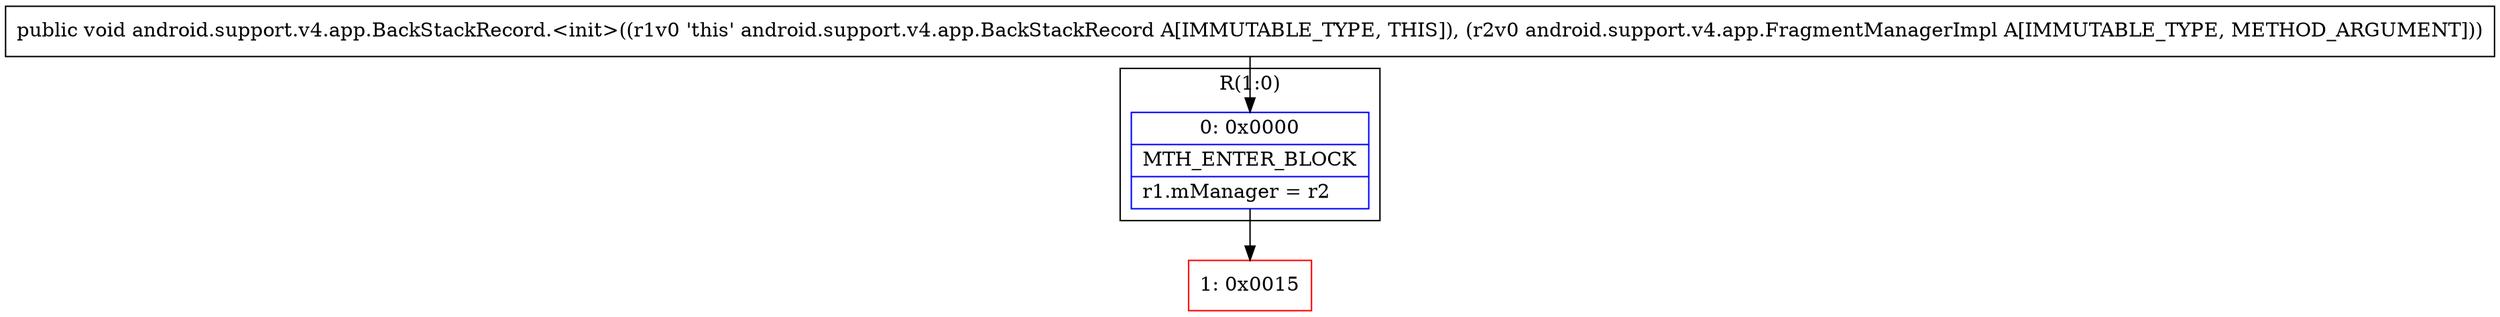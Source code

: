 digraph "CFG forandroid.support.v4.app.BackStackRecord.\<init\>(Landroid\/support\/v4\/app\/FragmentManagerImpl;)V" {
subgraph cluster_Region_865559481 {
label = "R(1:0)";
node [shape=record,color=blue];
Node_0 [shape=record,label="{0\:\ 0x0000|MTH_ENTER_BLOCK\l|r1.mManager = r2\l}"];
}
Node_1 [shape=record,color=red,label="{1\:\ 0x0015}"];
MethodNode[shape=record,label="{public void android.support.v4.app.BackStackRecord.\<init\>((r1v0 'this' android.support.v4.app.BackStackRecord A[IMMUTABLE_TYPE, THIS]), (r2v0 android.support.v4.app.FragmentManagerImpl A[IMMUTABLE_TYPE, METHOD_ARGUMENT])) }"];
MethodNode -> Node_0;
Node_0 -> Node_1;
}

